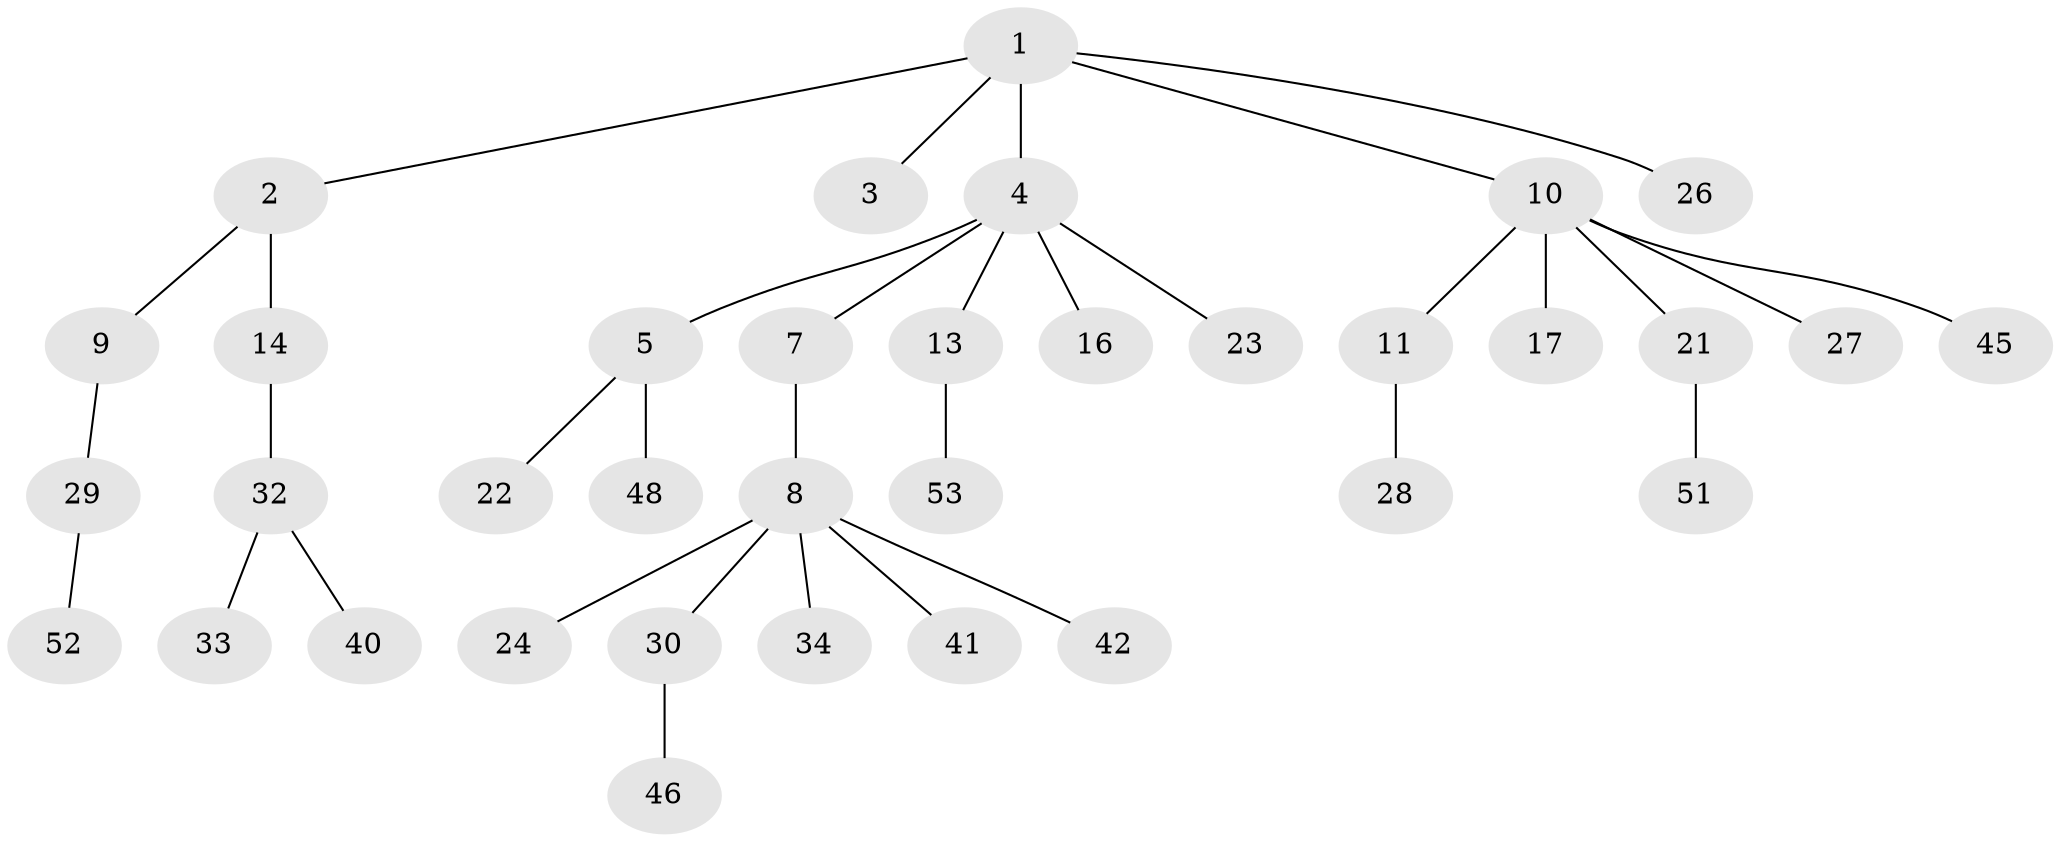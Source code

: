 // Generated by graph-tools (version 1.1) at 2025/24/03/03/25 07:24:06]
// undirected, 35 vertices, 34 edges
graph export_dot {
graph [start="1"]
  node [color=gray90,style=filled];
  1 [super="+25"];
  2 [super="+18"];
  3 [super="+31"];
  4 [super="+6"];
  5 [super="+12"];
  7;
  8 [super="+20"];
  9 [super="+37"];
  10 [super="+39"];
  11 [super="+15"];
  13 [super="+43"];
  14 [super="+19"];
  16 [super="+35"];
  17 [super="+36"];
  21 [super="+49"];
  22;
  23;
  24;
  26;
  27;
  28 [super="+38"];
  29 [super="+50"];
  30 [super="+44"];
  32 [super="+47"];
  33;
  34;
  40;
  41;
  42;
  45;
  46;
  48;
  51;
  52;
  53;
  1 -- 2;
  1 -- 3;
  1 -- 4;
  1 -- 10;
  1 -- 26;
  2 -- 9;
  2 -- 14;
  4 -- 5;
  4 -- 16;
  4 -- 7;
  4 -- 23;
  4 -- 13;
  5 -- 22;
  5 -- 48;
  7 -- 8;
  8 -- 30;
  8 -- 34;
  8 -- 41;
  8 -- 24;
  8 -- 42;
  9 -- 29;
  10 -- 11;
  10 -- 17;
  10 -- 21;
  10 -- 27;
  10 -- 45;
  11 -- 28;
  13 -- 53;
  14 -- 32;
  21 -- 51;
  29 -- 52;
  30 -- 46;
  32 -- 33;
  32 -- 40;
}
